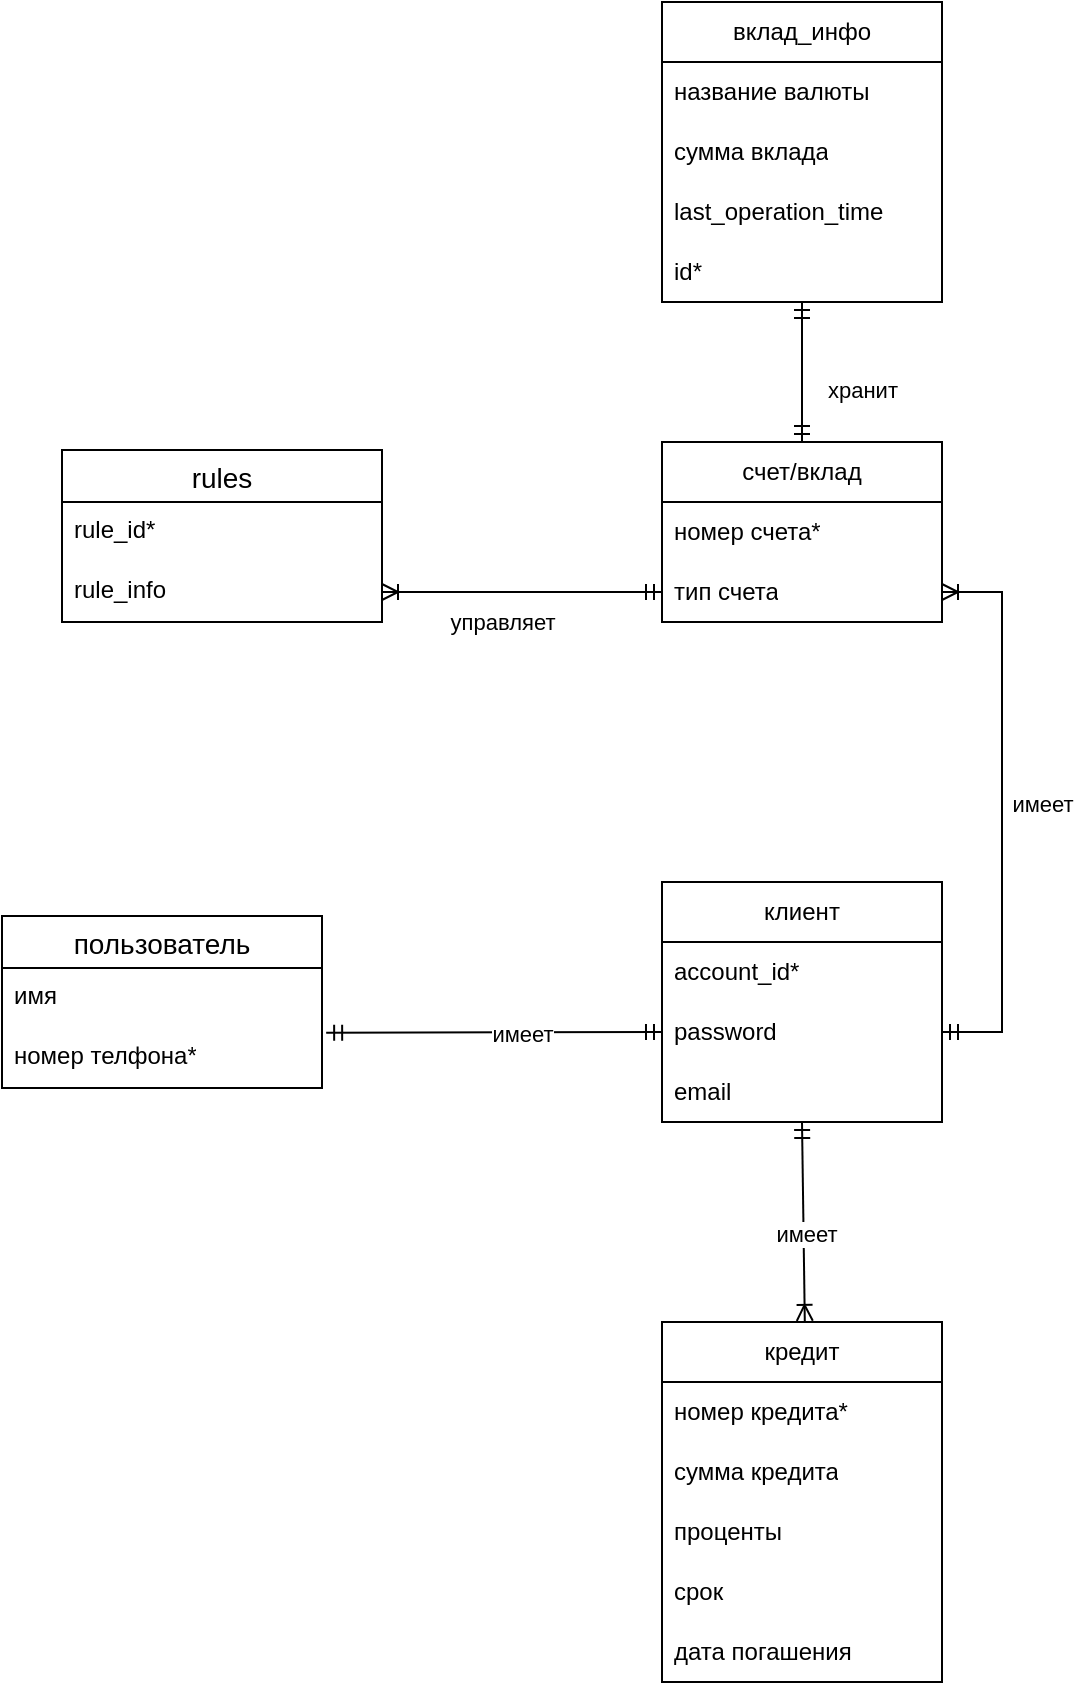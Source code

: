 <mxfile version="24.7.10">
  <diagram name="Страница — 1" id="xehqO3LmnZqBcSzsHbtY">
    <mxGraphModel dx="1782" dy="883" grid="1" gridSize="10" guides="1" tooltips="1" connect="1" arrows="1" fold="1" page="1" pageScale="1" pageWidth="827" pageHeight="1169" math="0" shadow="0">
      <root>
        <mxCell id="0" />
        <mxCell id="1" parent="0" />
        <mxCell id="UC73eoI3DIua84Bo0nfy-2" value="клиент" style="swimlane;fontStyle=0;childLayout=stackLayout;horizontal=1;startSize=30;horizontalStack=0;resizeParent=1;resizeParentMax=0;resizeLast=0;collapsible=1;marginBottom=0;whiteSpace=wrap;html=1;" vertex="1" parent="1">
          <mxGeometry x="440" y="440" width="140" height="120" as="geometry" />
        </mxCell>
        <mxCell id="UC73eoI3DIua84Bo0nfy-4" value="account_id*" style="text;strokeColor=none;fillColor=none;align=left;verticalAlign=middle;spacingLeft=4;spacingRight=4;overflow=hidden;points=[[0,0.5],[1,0.5]];portConstraint=eastwest;rotatable=0;whiteSpace=wrap;html=1;" vertex="1" parent="UC73eoI3DIua84Bo0nfy-2">
          <mxGeometry y="30" width="140" height="30" as="geometry" />
        </mxCell>
        <mxCell id="UC73eoI3DIua84Bo0nfy-6" value="password" style="text;strokeColor=none;fillColor=none;align=left;verticalAlign=middle;spacingLeft=4;spacingRight=4;overflow=hidden;points=[[0,0.5],[1,0.5]];portConstraint=eastwest;rotatable=0;whiteSpace=wrap;html=1;" vertex="1" parent="UC73eoI3DIua84Bo0nfy-2">
          <mxGeometry y="60" width="140" height="30" as="geometry" />
        </mxCell>
        <mxCell id="UC73eoI3DIua84Bo0nfy-7" value="email" style="text;strokeColor=none;fillColor=none;align=left;verticalAlign=middle;spacingLeft=4;spacingRight=4;overflow=hidden;points=[[0,0.5],[1,0.5]];portConstraint=eastwest;rotatable=0;whiteSpace=wrap;html=1;" vertex="1" parent="UC73eoI3DIua84Bo0nfy-2">
          <mxGeometry y="90" width="140" height="30" as="geometry" />
        </mxCell>
        <mxCell id="UC73eoI3DIua84Bo0nfy-8" value="счет/вклад" style="swimlane;fontStyle=0;childLayout=stackLayout;horizontal=1;startSize=30;horizontalStack=0;resizeParent=1;resizeParentMax=0;resizeLast=0;collapsible=1;marginBottom=0;whiteSpace=wrap;html=1;" vertex="1" parent="1">
          <mxGeometry x="440" y="220" width="140" height="90" as="geometry" />
        </mxCell>
        <mxCell id="UC73eoI3DIua84Bo0nfy-9" value="номер счета*" style="text;strokeColor=none;fillColor=none;align=left;verticalAlign=middle;spacingLeft=4;spacingRight=4;overflow=hidden;points=[[0,0.5],[1,0.5]];portConstraint=eastwest;rotatable=0;whiteSpace=wrap;html=1;" vertex="1" parent="UC73eoI3DIua84Bo0nfy-8">
          <mxGeometry y="30" width="140" height="30" as="geometry" />
        </mxCell>
        <mxCell id="UC73eoI3DIua84Bo0nfy-10" value="тип счета" style="text;strokeColor=none;fillColor=none;align=left;verticalAlign=middle;spacingLeft=4;spacingRight=4;overflow=hidden;points=[[0,0.5],[1,0.5]];portConstraint=eastwest;rotatable=0;whiteSpace=wrap;html=1;" vertex="1" parent="UC73eoI3DIua84Bo0nfy-8">
          <mxGeometry y="60" width="140" height="30" as="geometry" />
        </mxCell>
        <mxCell id="UC73eoI3DIua84Bo0nfy-12" value="" style="edgeStyle=entityRelationEdgeStyle;fontSize=12;html=1;endArrow=ERoneToMany;startArrow=ERmandOne;;rounded=0;exitX=1;exitY=0.5;exitDx=0;exitDy=0;entryX=1;entryY=0.5;entryDx=0;entryDy=0;" edge="1" parent="1" source="UC73eoI3DIua84Bo0nfy-6" target="UC73eoI3DIua84Bo0nfy-10">
          <mxGeometry width="100" height="100" relative="1" as="geometry">
            <mxPoint x="610" y="540" as="sourcePoint" />
            <mxPoint x="680" y="455" as="targetPoint" />
          </mxGeometry>
        </mxCell>
        <mxCell id="UC73eoI3DIua84Bo0nfy-28" value="имеет" style="edgeLabel;html=1;align=center;verticalAlign=middle;resizable=0;points=[];" vertex="1" connectable="0" parent="UC73eoI3DIua84Bo0nfy-12">
          <mxGeometry x="-0.068" y="-2" relative="1" as="geometry">
            <mxPoint x="18" y="-14" as="offset" />
          </mxGeometry>
        </mxCell>
        <mxCell id="UC73eoI3DIua84Bo0nfy-20" value="rules" style="swimlane;fontStyle=0;childLayout=stackLayout;horizontal=1;startSize=26;horizontalStack=0;resizeParent=1;resizeParentMax=0;resizeLast=0;collapsible=1;marginBottom=0;align=center;fontSize=14;" vertex="1" parent="1">
          <mxGeometry x="140" y="224" width="160" height="86" as="geometry" />
        </mxCell>
        <mxCell id="UC73eoI3DIua84Bo0nfy-21" value="rule_id*" style="text;strokeColor=none;fillColor=none;spacingLeft=4;spacingRight=4;overflow=hidden;rotatable=0;points=[[0,0.5],[1,0.5]];portConstraint=eastwest;fontSize=12;whiteSpace=wrap;html=1;" vertex="1" parent="UC73eoI3DIua84Bo0nfy-20">
          <mxGeometry y="26" width="160" height="30" as="geometry" />
        </mxCell>
        <mxCell id="UC73eoI3DIua84Bo0nfy-22" value="rule_info" style="text;strokeColor=none;fillColor=none;spacingLeft=4;spacingRight=4;overflow=hidden;rotatable=0;points=[[0,0.5],[1,0.5]];portConstraint=eastwest;fontSize=12;whiteSpace=wrap;html=1;" vertex="1" parent="UC73eoI3DIua84Bo0nfy-20">
          <mxGeometry y="56" width="160" height="30" as="geometry" />
        </mxCell>
        <mxCell id="UC73eoI3DIua84Bo0nfy-24" value="" style="edgeStyle=entityRelationEdgeStyle;fontSize=12;html=1;endArrow=ERoneToMany;startArrow=ERmandOne;;rounded=0;" edge="1" parent="1" source="UC73eoI3DIua84Bo0nfy-10" target="UC73eoI3DIua84Bo0nfy-22">
          <mxGeometry width="100" height="100" relative="1" as="geometry">
            <mxPoint x="310.0" y="380" as="sourcePoint" />
            <mxPoint x="450.0" y="380" as="targetPoint" />
          </mxGeometry>
        </mxCell>
        <mxCell id="UC73eoI3DIua84Bo0nfy-29" value="&lt;div&gt;управляет&lt;/div&gt;" style="edgeLabel;html=1;align=center;verticalAlign=middle;resizable=0;points=[];" vertex="1" connectable="0" parent="UC73eoI3DIua84Bo0nfy-24">
          <mxGeometry x="0.35" y="4" relative="1" as="geometry">
            <mxPoint x="14" y="11" as="offset" />
          </mxGeometry>
        </mxCell>
        <mxCell id="UC73eoI3DIua84Bo0nfy-30" value="вклад_инфо" style="swimlane;fontStyle=0;childLayout=stackLayout;horizontal=1;startSize=30;horizontalStack=0;resizeParent=1;resizeParentMax=0;resizeLast=0;collapsible=1;marginBottom=0;whiteSpace=wrap;html=1;" vertex="1" parent="1">
          <mxGeometry x="440" width="140" height="150" as="geometry" />
        </mxCell>
        <mxCell id="UC73eoI3DIua84Bo0nfy-31" value="название валюты" style="text;strokeColor=none;fillColor=none;align=left;verticalAlign=middle;spacingLeft=4;spacingRight=4;overflow=hidden;points=[[0,0.5],[1,0.5]];portConstraint=eastwest;rotatable=0;whiteSpace=wrap;html=1;" vertex="1" parent="UC73eoI3DIua84Bo0nfy-30">
          <mxGeometry y="30" width="140" height="30" as="geometry" />
        </mxCell>
        <mxCell id="UC73eoI3DIua84Bo0nfy-32" value="сумма вклада" style="text;strokeColor=none;fillColor=none;align=left;verticalAlign=middle;spacingLeft=4;spacingRight=4;overflow=hidden;points=[[0,0.5],[1,0.5]];portConstraint=eastwest;rotatable=0;whiteSpace=wrap;html=1;" vertex="1" parent="UC73eoI3DIua84Bo0nfy-30">
          <mxGeometry y="60" width="140" height="30" as="geometry" />
        </mxCell>
        <mxCell id="UC73eoI3DIua84Bo0nfy-33" value="last_operation_time" style="text;strokeColor=none;fillColor=none;align=left;verticalAlign=middle;spacingLeft=4;spacingRight=4;overflow=hidden;points=[[0,0.5],[1,0.5]];portConstraint=eastwest;rotatable=0;whiteSpace=wrap;html=1;" vertex="1" parent="UC73eoI3DIua84Bo0nfy-30">
          <mxGeometry y="90" width="140" height="30" as="geometry" />
        </mxCell>
        <mxCell id="UC73eoI3DIua84Bo0nfy-52" value="id*" style="text;strokeColor=none;fillColor=none;align=left;verticalAlign=middle;spacingLeft=4;spacingRight=4;overflow=hidden;points=[[0,0.5],[1,0.5]];portConstraint=eastwest;rotatable=0;whiteSpace=wrap;html=1;" vertex="1" parent="UC73eoI3DIua84Bo0nfy-30">
          <mxGeometry y="120" width="140" height="30" as="geometry" />
        </mxCell>
        <mxCell id="UC73eoI3DIua84Bo0nfy-35" value="пользователь" style="swimlane;fontStyle=0;childLayout=stackLayout;horizontal=1;startSize=26;horizontalStack=0;resizeParent=1;resizeParentMax=0;resizeLast=0;collapsible=1;marginBottom=0;align=center;fontSize=14;" vertex="1" parent="1">
          <mxGeometry x="110" y="457" width="160" height="86" as="geometry" />
        </mxCell>
        <mxCell id="UC73eoI3DIua84Bo0nfy-37" value="имя" style="text;strokeColor=none;fillColor=none;spacingLeft=4;spacingRight=4;overflow=hidden;rotatable=0;points=[[0,0.5],[1,0.5]];portConstraint=eastwest;fontSize=12;whiteSpace=wrap;html=1;" vertex="1" parent="UC73eoI3DIua84Bo0nfy-35">
          <mxGeometry y="26" width="160" height="30" as="geometry" />
        </mxCell>
        <mxCell id="UC73eoI3DIua84Bo0nfy-38" value="номер телфона*" style="text;strokeColor=none;fillColor=none;spacingLeft=4;spacingRight=4;overflow=hidden;rotatable=0;points=[[0,0.5],[1,0.5]];portConstraint=eastwest;fontSize=12;whiteSpace=wrap;html=1;" vertex="1" parent="UC73eoI3DIua84Bo0nfy-35">
          <mxGeometry y="56" width="160" height="30" as="geometry" />
        </mxCell>
        <mxCell id="UC73eoI3DIua84Bo0nfy-39" value="" style="fontSize=12;html=1;endArrow=ERmandOne;startArrow=ERmandOne;rounded=0;exitX=1.013;exitY=0.078;exitDx=0;exitDy=0;exitPerimeter=0;entryX=0;entryY=0.5;entryDx=0;entryDy=0;" edge="1" parent="1" source="UC73eoI3DIua84Bo0nfy-38" target="UC73eoI3DIua84Bo0nfy-6">
          <mxGeometry width="100" height="100" relative="1" as="geometry">
            <mxPoint x="380" y="440" as="sourcePoint" />
            <mxPoint x="480" y="340" as="targetPoint" />
          </mxGeometry>
        </mxCell>
        <mxCell id="UC73eoI3DIua84Bo0nfy-50" value="имеет" style="edgeLabel;html=1;align=center;verticalAlign=middle;resizable=0;points=[];" vertex="1" connectable="0" parent="UC73eoI3DIua84Bo0nfy-39">
          <mxGeometry x="0.164" y="-1" relative="1" as="geometry">
            <mxPoint as="offset" />
          </mxGeometry>
        </mxCell>
        <mxCell id="UC73eoI3DIua84Bo0nfy-40" value="" style="fontSize=12;html=1;endArrow=ERmandOne;startArrow=ERmandOne;rounded=0;exitX=0.5;exitY=1;exitDx=0;exitDy=0;entryX=0.5;entryY=0;entryDx=0;entryDy=0;" edge="1" parent="1" source="UC73eoI3DIua84Bo0nfy-30" target="UC73eoI3DIua84Bo0nfy-8">
          <mxGeometry width="100" height="100" relative="1" as="geometry">
            <mxPoint x="310" y="180" as="sourcePoint" />
            <mxPoint x="478" y="180" as="targetPoint" />
          </mxGeometry>
        </mxCell>
        <mxCell id="UC73eoI3DIua84Bo0nfy-51" value="хранит" style="edgeLabel;html=1;align=center;verticalAlign=middle;resizable=0;points=[];" vertex="1" connectable="0" parent="UC73eoI3DIua84Bo0nfy-40">
          <mxGeometry x="0.24" y="1" relative="1" as="geometry">
            <mxPoint x="29" as="offset" />
          </mxGeometry>
        </mxCell>
        <mxCell id="UC73eoI3DIua84Bo0nfy-41" value="кредит" style="swimlane;fontStyle=0;childLayout=stackLayout;horizontal=1;startSize=30;horizontalStack=0;resizeParent=1;resizeParentMax=0;resizeLast=0;collapsible=1;marginBottom=0;whiteSpace=wrap;html=1;" vertex="1" parent="1">
          <mxGeometry x="440" y="660" width="140" height="180" as="geometry" />
        </mxCell>
        <mxCell id="UC73eoI3DIua84Bo0nfy-42" value="номер кредита*" style="text;strokeColor=none;fillColor=none;align=left;verticalAlign=middle;spacingLeft=4;spacingRight=4;overflow=hidden;points=[[0,0.5],[1,0.5]];portConstraint=eastwest;rotatable=0;whiteSpace=wrap;html=1;" vertex="1" parent="UC73eoI3DIua84Bo0nfy-41">
          <mxGeometry y="30" width="140" height="30" as="geometry" />
        </mxCell>
        <mxCell id="UC73eoI3DIua84Bo0nfy-43" value="сумма кредита" style="text;strokeColor=none;fillColor=none;align=left;verticalAlign=middle;spacingLeft=4;spacingRight=4;overflow=hidden;points=[[0,0.5],[1,0.5]];portConstraint=eastwest;rotatable=0;whiteSpace=wrap;html=1;" vertex="1" parent="UC73eoI3DIua84Bo0nfy-41">
          <mxGeometry y="60" width="140" height="30" as="geometry" />
        </mxCell>
        <mxCell id="UC73eoI3DIua84Bo0nfy-44" value="проценты" style="text;strokeColor=none;fillColor=none;align=left;verticalAlign=middle;spacingLeft=4;spacingRight=4;overflow=hidden;points=[[0,0.5],[1,0.5]];portConstraint=eastwest;rotatable=0;whiteSpace=wrap;html=1;" vertex="1" parent="UC73eoI3DIua84Bo0nfy-41">
          <mxGeometry y="90" width="140" height="30" as="geometry" />
        </mxCell>
        <mxCell id="UC73eoI3DIua84Bo0nfy-45" value="срок" style="text;strokeColor=none;fillColor=none;align=left;verticalAlign=middle;spacingLeft=4;spacingRight=4;overflow=hidden;points=[[0,0.5],[1,0.5]];portConstraint=eastwest;rotatable=0;whiteSpace=wrap;html=1;" vertex="1" parent="UC73eoI3DIua84Bo0nfy-41">
          <mxGeometry y="120" width="140" height="30" as="geometry" />
        </mxCell>
        <mxCell id="UC73eoI3DIua84Bo0nfy-46" value="дата погашения " style="text;strokeColor=none;fillColor=none;align=left;verticalAlign=middle;spacingLeft=4;spacingRight=4;overflow=hidden;points=[[0,0.5],[1,0.5]];portConstraint=eastwest;rotatable=0;whiteSpace=wrap;html=1;" vertex="1" parent="UC73eoI3DIua84Bo0nfy-41">
          <mxGeometry y="150" width="140" height="30" as="geometry" />
        </mxCell>
        <mxCell id="UC73eoI3DIua84Bo0nfy-48" value="" style="fontSize=12;html=1;endArrow=ERoneToMany;startArrow=ERmandOne;rounded=0;entryX=0.51;entryY=-0.003;entryDx=0;entryDy=0;entryPerimeter=0;" edge="1" parent="1" target="UC73eoI3DIua84Bo0nfy-41">
          <mxGeometry width="100" height="100" relative="1" as="geometry">
            <mxPoint x="510" y="560" as="sourcePoint" />
            <mxPoint x="660" y="570" as="targetPoint" />
          </mxGeometry>
        </mxCell>
        <mxCell id="UC73eoI3DIua84Bo0nfy-49" value="имеет" style="edgeLabel;html=1;align=center;verticalAlign=middle;resizable=0;points=[];" vertex="1" connectable="0" parent="UC73eoI3DIua84Bo0nfy-48">
          <mxGeometry x="0.12" y="1" relative="1" as="geometry">
            <mxPoint as="offset" />
          </mxGeometry>
        </mxCell>
      </root>
    </mxGraphModel>
  </diagram>
</mxfile>
